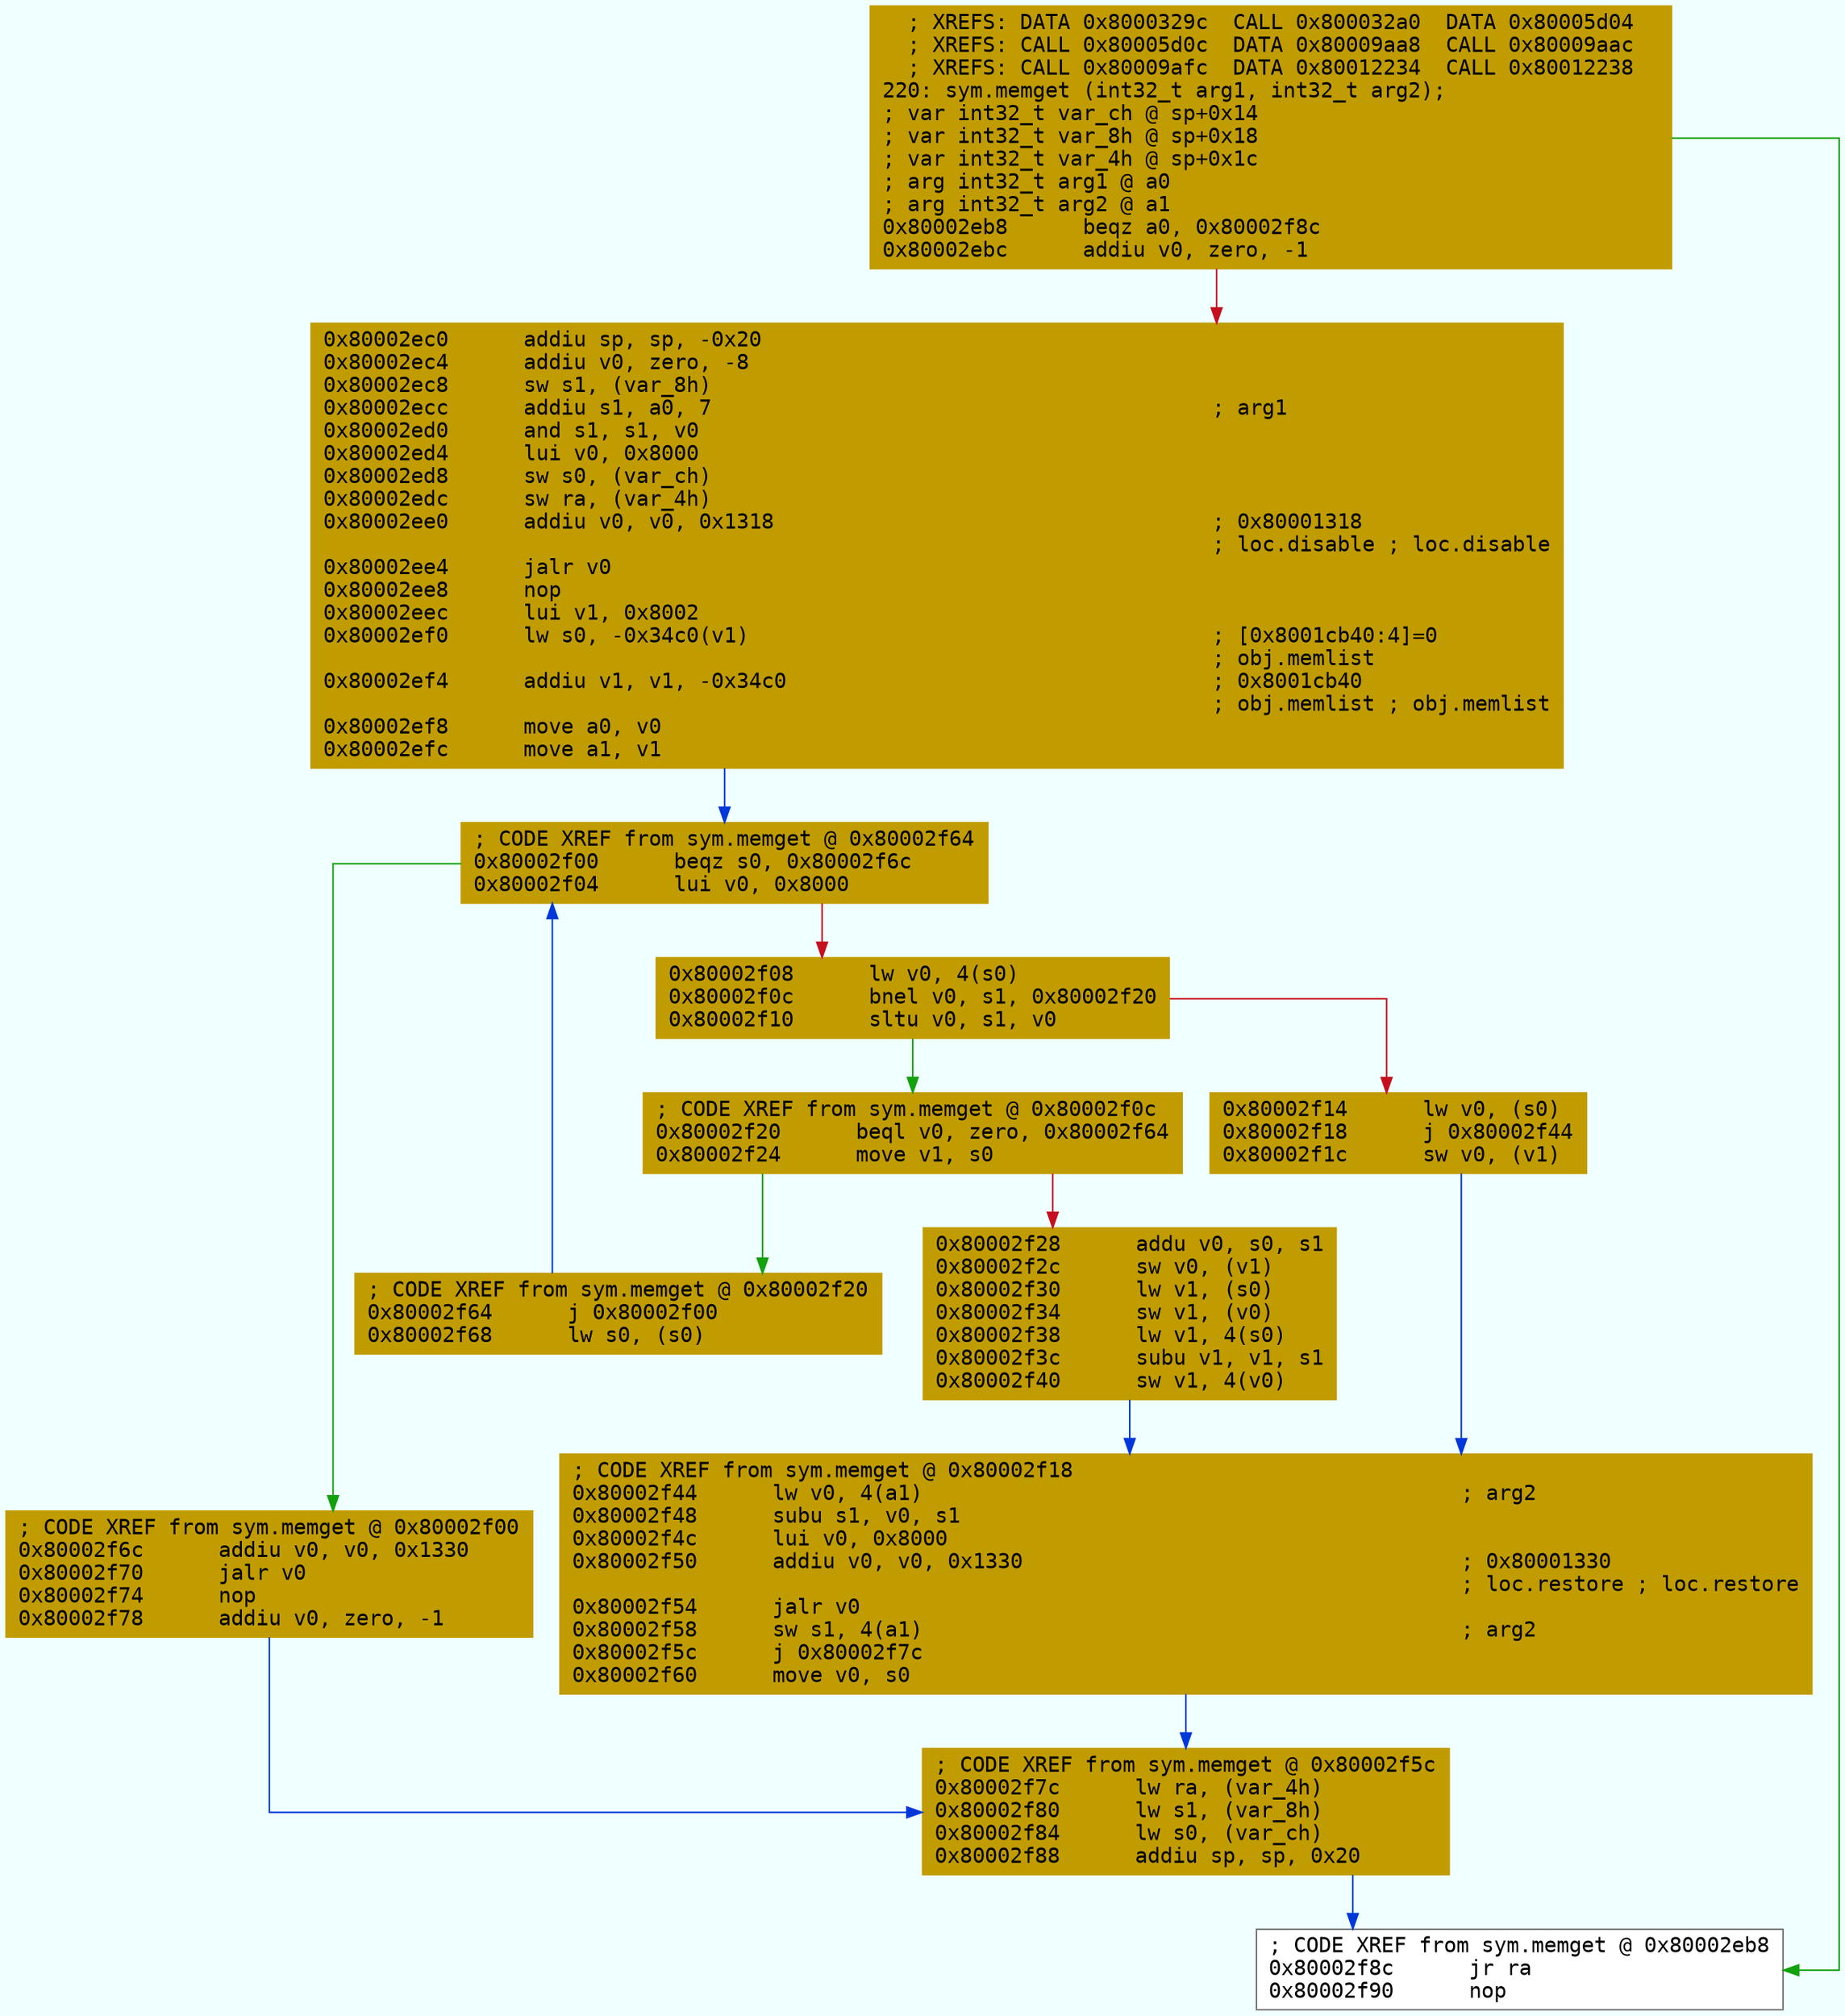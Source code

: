 digraph code {
	graph [bgcolor=azure fontsize=8 fontname="Courier" splines="ortho"];
	node [fillcolor=gray style=filled shape=box];
	edge [arrowhead="normal"];
	"0x80002eb8" [URL="sym.memget/0x80002eb8", fillcolor="#c19c00",color="#c19c00", fontname="Courier",label="  ; XREFS: DATA 0x8000329c  CALL 0x800032a0  DATA 0x80005d04  \l  ; XREFS: CALL 0x80005d0c  DATA 0x80009aa8  CALL 0x80009aac  \l  ; XREFS: CALL 0x80009afc  DATA 0x80012234  CALL 0x80012238  \l220: sym.memget (int32_t arg1, int32_t arg2);\l; var int32_t var_ch @ sp+0x14\l; var int32_t var_8h @ sp+0x18\l; var int32_t var_4h @ sp+0x1c\l; arg int32_t arg1 @ a0\l; arg int32_t arg2 @ a1\l0x80002eb8      beqz a0, 0x80002f8c\l0x80002ebc      addiu v0, zero, -1\l"]
	"0x80002ec0" [URL="sym.memget/0x80002ec0", fillcolor="#c19c00",color="#c19c00", fontname="Courier",label="0x80002ec0      addiu sp, sp, -0x20\l0x80002ec4      addiu v0, zero, -8\l0x80002ec8      sw s1, (var_8h)\l0x80002ecc      addiu s1, a0, 7                                        ; arg1\l0x80002ed0      and s1, s1, v0\l0x80002ed4      lui v0, 0x8000\l0x80002ed8      sw s0, (var_ch)\l0x80002edc      sw ra, (var_4h)\l0x80002ee0      addiu v0, v0, 0x1318                                   ; 0x80001318\l                                                                       ; loc.disable ; loc.disable\l0x80002ee4      jalr v0\l0x80002ee8      nop\l0x80002eec      lui v1, 0x8002\l0x80002ef0      lw s0, -0x34c0(v1)                                     ; [0x8001cb40:4]=0\l                                                                       ; obj.memlist\l0x80002ef4      addiu v1, v1, -0x34c0                                  ; 0x8001cb40\l                                                                       ; obj.memlist ; obj.memlist\l0x80002ef8      move a0, v0\l0x80002efc      move a1, v1\l"]
	"0x80002f00" [URL="sym.memget/0x80002f00", fillcolor="#c19c00",color="#c19c00", fontname="Courier",label="; CODE XREF from sym.memget @ 0x80002f64\l0x80002f00      beqz s0, 0x80002f6c\l0x80002f04      lui v0, 0x8000\l"]
	"0x80002f08" [URL="sym.memget/0x80002f08", fillcolor="#c19c00",color="#c19c00", fontname="Courier",label="0x80002f08      lw v0, 4(s0)\l0x80002f0c      bnel v0, s1, 0x80002f20\l0x80002f10      sltu v0, s1, v0\l"]
	"0x80002f14" [URL="sym.memget/0x80002f14", fillcolor="#c19c00",color="#c19c00", fontname="Courier",label="0x80002f14      lw v0, (s0)\l0x80002f18      j 0x80002f44\l0x80002f1c      sw v0, (v1)\l"]
	"0x80002f20" [URL="sym.memget/0x80002f20", fillcolor="#c19c00",color="#c19c00", fontname="Courier",label="; CODE XREF from sym.memget @ 0x80002f0c\l0x80002f20      beql v0, zero, 0x80002f64\l0x80002f24      move v1, s0\l"]
	"0x80002f28" [URL="sym.memget/0x80002f28", fillcolor="#c19c00",color="#c19c00", fontname="Courier",label="0x80002f28      addu v0, s0, s1\l0x80002f2c      sw v0, (v1)\l0x80002f30      lw v1, (s0)\l0x80002f34      sw v1, (v0)\l0x80002f38      lw v1, 4(s0)\l0x80002f3c      subu v1, v1, s1\l0x80002f40      sw v1, 4(v0)\l"]
	"0x80002f44" [URL="sym.memget/0x80002f44", fillcolor="#c19c00",color="#c19c00", fontname="Courier",label="; CODE XREF from sym.memget @ 0x80002f18\l0x80002f44      lw v0, 4(a1)                                           ; arg2\l0x80002f48      subu s1, v0, s1\l0x80002f4c      lui v0, 0x8000\l0x80002f50      addiu v0, v0, 0x1330                                   ; 0x80001330\l                                                                       ; loc.restore ; loc.restore\l0x80002f54      jalr v0\l0x80002f58      sw s1, 4(a1)                                           ; arg2\l0x80002f5c      j 0x80002f7c\l0x80002f60      move v0, s0\l"]
	"0x80002f64" [URL="sym.memget/0x80002f64", fillcolor="#c19c00",color="#c19c00", fontname="Courier",label="; CODE XREF from sym.memget @ 0x80002f20\l0x80002f64      j 0x80002f00\l0x80002f68      lw s0, (s0)\l"]
	"0x80002f6c" [URL="sym.memget/0x80002f6c", fillcolor="#c19c00",color="#c19c00", fontname="Courier",label="; CODE XREF from sym.memget @ 0x80002f00\l0x80002f6c      addiu v0, v0, 0x1330\l0x80002f70      jalr v0\l0x80002f74      nop\l0x80002f78      addiu v0, zero, -1\l"]
	"0x80002f7c" [URL="sym.memget/0x80002f7c", fillcolor="#c19c00",color="#c19c00", fontname="Courier",label="; CODE XREF from sym.memget @ 0x80002f5c\l0x80002f7c      lw ra, (var_4h)\l0x80002f80      lw s1, (var_8h)\l0x80002f84      lw s0, (var_ch)\l0x80002f88      addiu sp, sp, 0x20\l"]
	"0x80002f8c" [URL="sym.memget/0x80002f8c", fillcolor="white",color="#767676", fontname="Courier",label="; CODE XREF from sym.memget @ 0x80002eb8\l0x80002f8c      jr ra\l0x80002f90      nop\l"]
        "0x80002eb8" -> "0x80002f8c" [color="#13a10e"];
        "0x80002eb8" -> "0x80002ec0" [color="#c50f1f"];
        "0x80002ec0" -> "0x80002f00" [color="#0037da"];
        "0x80002f00" -> "0x80002f6c" [color="#13a10e"];
        "0x80002f00" -> "0x80002f08" [color="#c50f1f"];
        "0x80002f08" -> "0x80002f20" [color="#13a10e"];
        "0x80002f08" -> "0x80002f14" [color="#c50f1f"];
        "0x80002f14" -> "0x80002f44" [color="#0037da"];
        "0x80002f20" -> "0x80002f64" [color="#13a10e"];
        "0x80002f20" -> "0x80002f28" [color="#c50f1f"];
        "0x80002f28" -> "0x80002f44" [color="#0037da"];
        "0x80002f44" -> "0x80002f7c" [color="#0037da"];
        "0x80002f64" -> "0x80002f00" [color="#0037da"];
        "0x80002f6c" -> "0x80002f7c" [color="#0037da"];
        "0x80002f7c" -> "0x80002f8c" [color="#0037da"];
}
